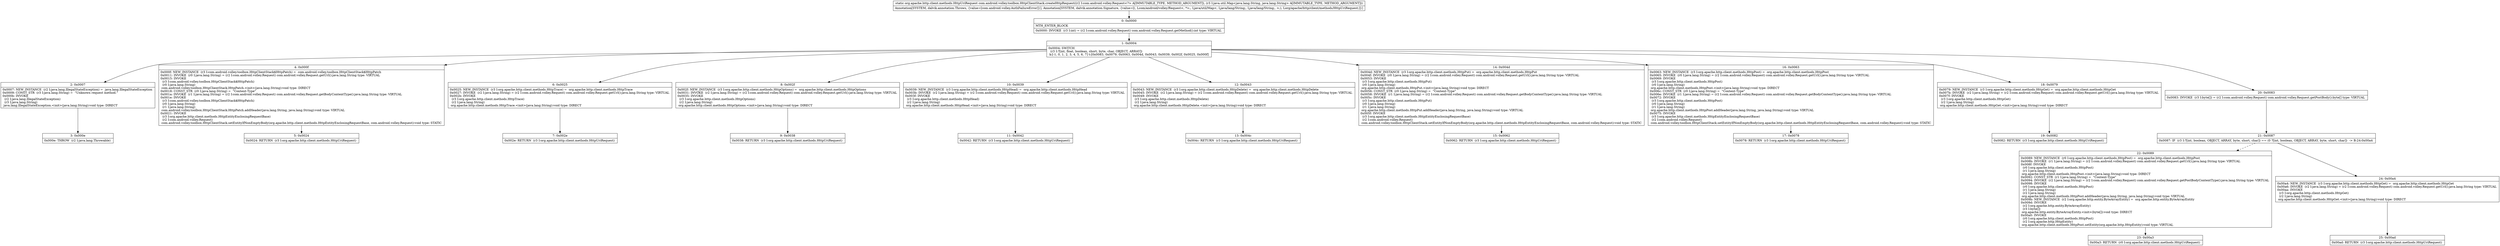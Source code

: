 digraph "CFG forcom.android.volley.toolbox.HttpClientStack.createHttpRequest(Lcom\/android\/volley\/Request;Ljava\/util\/Map;)Lorg\/apache\/http\/client\/methods\/HttpUriRequest;" {
Node_0 [shape=record,label="{0\:\ 0x0000|MTH_ENTER_BLOCK\l|0x0000: INVOKE  (r3 I:int) = (r2 I:com.android.volley.Request) com.android.volley.Request.getMethod():int type: VIRTUAL \l}"];
Node_1 [shape=record,label="{1\:\ 0x0004|0x0004: SWITCH  \l  (r3 I:?[int, float, boolean, short, byte, char, OBJECT, ARRAY])\l k:[\-1, 0, 1, 2, 3, 4, 5, 6, 7] t:[0x0083, 0x0079, 0x0063, 0x004d, 0x0043, 0x0039, 0x002f, 0x0025, 0x000f] \l}"];
Node_2 [shape=record,label="{2\:\ 0x0007|0x0007: NEW_INSTANCE  (r2 I:java.lang.IllegalStateException) =  java.lang.IllegalStateException \l0x0009: CONST_STR  (r3 I:java.lang.String) =  \"Unknown request method.\" \l0x000b: INVOKE  \l  (r2 I:java.lang.IllegalStateException)\l  (r3 I:java.lang.String)\l java.lang.IllegalStateException.\<init\>(java.lang.String):void type: DIRECT \l}"];
Node_3 [shape=record,label="{3\:\ 0x000e|0x000e: THROW  (r2 I:java.lang.Throwable) \l}"];
Node_4 [shape=record,label="{4\:\ 0x000f|0x000f: NEW_INSTANCE  (r3 I:com.android.volley.toolbox.HttpClientStack$HttpPatch) =  com.android.volley.toolbox.HttpClientStack$HttpPatch \l0x0011: INVOKE  (r0 I:java.lang.String) = (r2 I:com.android.volley.Request) com.android.volley.Request.getUrl():java.lang.String type: VIRTUAL \l0x0015: INVOKE  \l  (r3 I:com.android.volley.toolbox.HttpClientStack$HttpPatch)\l  (r0 I:java.lang.String)\l com.android.volley.toolbox.HttpClientStack.HttpPatch.\<init\>(java.lang.String):void type: DIRECT \l0x0018: CONST_STR  (r0 I:java.lang.String) =  \"Content\-Type\" \l0x001a: INVOKE  (r1 I:java.lang.String) = (r2 I:com.android.volley.Request) com.android.volley.Request.getBodyContentType():java.lang.String type: VIRTUAL \l0x001e: INVOKE  \l  (r3 I:com.android.volley.toolbox.HttpClientStack$HttpPatch)\l  (r0 I:java.lang.String)\l  (r1 I:java.lang.String)\l com.android.volley.toolbox.HttpClientStack.HttpPatch.addHeader(java.lang.String, java.lang.String):void type: VIRTUAL \l0x0021: INVOKE  \l  (r3 I:org.apache.http.client.methods.HttpEntityEnclosingRequestBase)\l  (r2 I:com.android.volley.Request)\l com.android.volley.toolbox.HttpClientStack.setEntityIfNonEmptyBody(org.apache.http.client.methods.HttpEntityEnclosingRequestBase, com.android.volley.Request):void type: STATIC \l}"];
Node_5 [shape=record,label="{5\:\ 0x0024|0x0024: RETURN  (r3 I:org.apache.http.client.methods.HttpUriRequest) \l}"];
Node_6 [shape=record,label="{6\:\ 0x0025|0x0025: NEW_INSTANCE  (r3 I:org.apache.http.client.methods.HttpTrace) =  org.apache.http.client.methods.HttpTrace \l0x0027: INVOKE  (r2 I:java.lang.String) = (r2 I:com.android.volley.Request) com.android.volley.Request.getUrl():java.lang.String type: VIRTUAL \l0x002b: INVOKE  \l  (r3 I:org.apache.http.client.methods.HttpTrace)\l  (r2 I:java.lang.String)\l org.apache.http.client.methods.HttpTrace.\<init\>(java.lang.String):void type: DIRECT \l}"];
Node_7 [shape=record,label="{7\:\ 0x002e|0x002e: RETURN  (r3 I:org.apache.http.client.methods.HttpUriRequest) \l}"];
Node_8 [shape=record,label="{8\:\ 0x002f|0x002f: NEW_INSTANCE  (r3 I:org.apache.http.client.methods.HttpOptions) =  org.apache.http.client.methods.HttpOptions \l0x0031: INVOKE  (r2 I:java.lang.String) = (r2 I:com.android.volley.Request) com.android.volley.Request.getUrl():java.lang.String type: VIRTUAL \l0x0035: INVOKE  \l  (r3 I:org.apache.http.client.methods.HttpOptions)\l  (r2 I:java.lang.String)\l org.apache.http.client.methods.HttpOptions.\<init\>(java.lang.String):void type: DIRECT \l}"];
Node_9 [shape=record,label="{9\:\ 0x0038|0x0038: RETURN  (r3 I:org.apache.http.client.methods.HttpUriRequest) \l}"];
Node_10 [shape=record,label="{10\:\ 0x0039|0x0039: NEW_INSTANCE  (r3 I:org.apache.http.client.methods.HttpHead) =  org.apache.http.client.methods.HttpHead \l0x003b: INVOKE  (r2 I:java.lang.String) = (r2 I:com.android.volley.Request) com.android.volley.Request.getUrl():java.lang.String type: VIRTUAL \l0x003f: INVOKE  \l  (r3 I:org.apache.http.client.methods.HttpHead)\l  (r2 I:java.lang.String)\l org.apache.http.client.methods.HttpHead.\<init\>(java.lang.String):void type: DIRECT \l}"];
Node_11 [shape=record,label="{11\:\ 0x0042|0x0042: RETURN  (r3 I:org.apache.http.client.methods.HttpUriRequest) \l}"];
Node_12 [shape=record,label="{12\:\ 0x0043|0x0043: NEW_INSTANCE  (r3 I:org.apache.http.client.methods.HttpDelete) =  org.apache.http.client.methods.HttpDelete \l0x0045: INVOKE  (r2 I:java.lang.String) = (r2 I:com.android.volley.Request) com.android.volley.Request.getUrl():java.lang.String type: VIRTUAL \l0x0049: INVOKE  \l  (r3 I:org.apache.http.client.methods.HttpDelete)\l  (r2 I:java.lang.String)\l org.apache.http.client.methods.HttpDelete.\<init\>(java.lang.String):void type: DIRECT \l}"];
Node_13 [shape=record,label="{13\:\ 0x004c|0x004c: RETURN  (r3 I:org.apache.http.client.methods.HttpUriRequest) \l}"];
Node_14 [shape=record,label="{14\:\ 0x004d|0x004d: NEW_INSTANCE  (r3 I:org.apache.http.client.methods.HttpPut) =  org.apache.http.client.methods.HttpPut \l0x004f: INVOKE  (r0 I:java.lang.String) = (r2 I:com.android.volley.Request) com.android.volley.Request.getUrl():java.lang.String type: VIRTUAL \l0x0053: INVOKE  \l  (r3 I:org.apache.http.client.methods.HttpPut)\l  (r0 I:java.lang.String)\l org.apache.http.client.methods.HttpPut.\<init\>(java.lang.String):void type: DIRECT \l0x0056: CONST_STR  (r0 I:java.lang.String) =  \"Content\-Type\" \l0x0058: INVOKE  (r1 I:java.lang.String) = (r2 I:com.android.volley.Request) com.android.volley.Request.getBodyContentType():java.lang.String type: VIRTUAL \l0x005c: INVOKE  \l  (r3 I:org.apache.http.client.methods.HttpPut)\l  (r0 I:java.lang.String)\l  (r1 I:java.lang.String)\l org.apache.http.client.methods.HttpPut.addHeader(java.lang.String, java.lang.String):void type: VIRTUAL \l0x005f: INVOKE  \l  (r3 I:org.apache.http.client.methods.HttpEntityEnclosingRequestBase)\l  (r2 I:com.android.volley.Request)\l com.android.volley.toolbox.HttpClientStack.setEntityIfNonEmptyBody(org.apache.http.client.methods.HttpEntityEnclosingRequestBase, com.android.volley.Request):void type: STATIC \l}"];
Node_15 [shape=record,label="{15\:\ 0x0062|0x0062: RETURN  (r3 I:org.apache.http.client.methods.HttpUriRequest) \l}"];
Node_16 [shape=record,label="{16\:\ 0x0063|0x0063: NEW_INSTANCE  (r3 I:org.apache.http.client.methods.HttpPost) =  org.apache.http.client.methods.HttpPost \l0x0065: INVOKE  (r0 I:java.lang.String) = (r2 I:com.android.volley.Request) com.android.volley.Request.getUrl():java.lang.String type: VIRTUAL \l0x0069: INVOKE  \l  (r3 I:org.apache.http.client.methods.HttpPost)\l  (r0 I:java.lang.String)\l org.apache.http.client.methods.HttpPost.\<init\>(java.lang.String):void type: DIRECT \l0x006c: CONST_STR  (r0 I:java.lang.String) =  \"Content\-Type\" \l0x006e: INVOKE  (r1 I:java.lang.String) = (r2 I:com.android.volley.Request) com.android.volley.Request.getBodyContentType():java.lang.String type: VIRTUAL \l0x0072: INVOKE  \l  (r3 I:org.apache.http.client.methods.HttpPost)\l  (r0 I:java.lang.String)\l  (r1 I:java.lang.String)\l org.apache.http.client.methods.HttpPost.addHeader(java.lang.String, java.lang.String):void type: VIRTUAL \l0x0075: INVOKE  \l  (r3 I:org.apache.http.client.methods.HttpEntityEnclosingRequestBase)\l  (r2 I:com.android.volley.Request)\l com.android.volley.toolbox.HttpClientStack.setEntityIfNonEmptyBody(org.apache.http.client.methods.HttpEntityEnclosingRequestBase, com.android.volley.Request):void type: STATIC \l}"];
Node_17 [shape=record,label="{17\:\ 0x0078|0x0078: RETURN  (r3 I:org.apache.http.client.methods.HttpUriRequest) \l}"];
Node_18 [shape=record,label="{18\:\ 0x0079|0x0079: NEW_INSTANCE  (r3 I:org.apache.http.client.methods.HttpGet) =  org.apache.http.client.methods.HttpGet \l0x007b: INVOKE  (r2 I:java.lang.String) = (r2 I:com.android.volley.Request) com.android.volley.Request.getUrl():java.lang.String type: VIRTUAL \l0x007f: INVOKE  \l  (r3 I:org.apache.http.client.methods.HttpGet)\l  (r2 I:java.lang.String)\l org.apache.http.client.methods.HttpGet.\<init\>(java.lang.String):void type: DIRECT \l}"];
Node_19 [shape=record,label="{19\:\ 0x0082|0x0082: RETURN  (r3 I:org.apache.http.client.methods.HttpUriRequest) \l}"];
Node_20 [shape=record,label="{20\:\ 0x0083|0x0083: INVOKE  (r3 I:byte[]) = (r2 I:com.android.volley.Request) com.android.volley.Request.getPostBody():byte[] type: VIRTUAL \l}"];
Node_21 [shape=record,label="{21\:\ 0x0087|0x0087: IF  (r3 I:?[int, boolean, OBJECT, ARRAY, byte, short, char]) == (0 ?[int, boolean, OBJECT, ARRAY, byte, short, char])  \-\> B:24:0x00a4 \l}"];
Node_22 [shape=record,label="{22\:\ 0x0089|0x0089: NEW_INSTANCE  (r0 I:org.apache.http.client.methods.HttpPost) =  org.apache.http.client.methods.HttpPost \l0x008b: INVOKE  (r1 I:java.lang.String) = (r2 I:com.android.volley.Request) com.android.volley.Request.getUrl():java.lang.String type: VIRTUAL \l0x008f: INVOKE  \l  (r0 I:org.apache.http.client.methods.HttpPost)\l  (r1 I:java.lang.String)\l org.apache.http.client.methods.HttpPost.\<init\>(java.lang.String):void type: DIRECT \l0x0092: CONST_STR  (r1 I:java.lang.String) =  \"Content\-Type\" \l0x0094: INVOKE  (r2 I:java.lang.String) = (r2 I:com.android.volley.Request) com.android.volley.Request.getPostBodyContentType():java.lang.String type: VIRTUAL \l0x0098: INVOKE  \l  (r0 I:org.apache.http.client.methods.HttpPost)\l  (r1 I:java.lang.String)\l  (r2 I:java.lang.String)\l org.apache.http.client.methods.HttpPost.addHeader(java.lang.String, java.lang.String):void type: VIRTUAL \l0x009b: NEW_INSTANCE  (r2 I:org.apache.http.entity.ByteArrayEntity) =  org.apache.http.entity.ByteArrayEntity \l0x009d: INVOKE  \l  (r2 I:org.apache.http.entity.ByteArrayEntity)\l  (r3 I:byte[])\l org.apache.http.entity.ByteArrayEntity.\<init\>(byte[]):void type: DIRECT \l0x00a0: INVOKE  \l  (r0 I:org.apache.http.client.methods.HttpPost)\l  (r2 I:org.apache.http.HttpEntity)\l org.apache.http.client.methods.HttpPost.setEntity(org.apache.http.HttpEntity):void type: VIRTUAL \l}"];
Node_23 [shape=record,label="{23\:\ 0x00a3|0x00a3: RETURN  (r0 I:org.apache.http.client.methods.HttpUriRequest) \l}"];
Node_24 [shape=record,label="{24\:\ 0x00a4|0x00a4: NEW_INSTANCE  (r3 I:org.apache.http.client.methods.HttpGet) =  org.apache.http.client.methods.HttpGet \l0x00a6: INVOKE  (r2 I:java.lang.String) = (r2 I:com.android.volley.Request) com.android.volley.Request.getUrl():java.lang.String type: VIRTUAL \l0x00aa: INVOKE  \l  (r3 I:org.apache.http.client.methods.HttpGet)\l  (r2 I:java.lang.String)\l org.apache.http.client.methods.HttpGet.\<init\>(java.lang.String):void type: DIRECT \l}"];
Node_25 [shape=record,label="{25\:\ 0x00ad|0x00ad: RETURN  (r3 I:org.apache.http.client.methods.HttpUriRequest) \l}"];
MethodNode[shape=record,label="{static org.apache.http.client.methods.HttpUriRequest com.android.volley.toolbox.HttpClientStack.createHttpRequest((r2 I:com.android.volley.Request\<?\> A[IMMUTABLE_TYPE, METHOD_ARGUMENT]), (r3 I:java.util.Map\<java.lang.String, java.lang.String\> A[IMMUTABLE_TYPE, METHOD_ARGUMENT]))  | Annotation[SYSTEM, dalvik.annotation.Throws, \{value=[com.android.volley.AuthFailureError]\}], Annotation[SYSTEM, dalvik.annotation.Signature, \{value=[(, Lcom\/android\/volley\/Request\<, *\>;, Ljava\/util\/Map\<, Ljava\/lang\/String;, Ljava\/lang\/String;, \>;), Lorg\/apache\/http\/client\/methods\/HttpUriRequest;]\}]\l}"];
MethodNode -> Node_0;
Node_0 -> Node_1;
Node_1 -> Node_2;
Node_1 -> Node_4;
Node_1 -> Node_6;
Node_1 -> Node_8;
Node_1 -> Node_10;
Node_1 -> Node_12;
Node_1 -> Node_14;
Node_1 -> Node_16;
Node_1 -> Node_18;
Node_1 -> Node_20;
Node_2 -> Node_3;
Node_4 -> Node_5;
Node_6 -> Node_7;
Node_8 -> Node_9;
Node_10 -> Node_11;
Node_12 -> Node_13;
Node_14 -> Node_15;
Node_16 -> Node_17;
Node_18 -> Node_19;
Node_20 -> Node_21;
Node_21 -> Node_22[style=dashed];
Node_21 -> Node_24;
Node_22 -> Node_23;
Node_24 -> Node_25;
}

